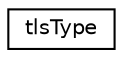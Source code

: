 digraph "Graphical Class Hierarchy"
{
 // LATEX_PDF_SIZE
  edge [fontname="Helvetica",fontsize="10",labelfontname="Helvetica",labelfontsize="10"];
  node [fontname="Helvetica",fontsize="10",shape=record];
  rankdir="LR";
  Node0 [label="tlsType",height=0.2,width=0.4,color="black", fillcolor="white", style="filled",URL="$classtls_type.html",tooltip="Data type for Trilinos Linear Solver related arrays."];
}
